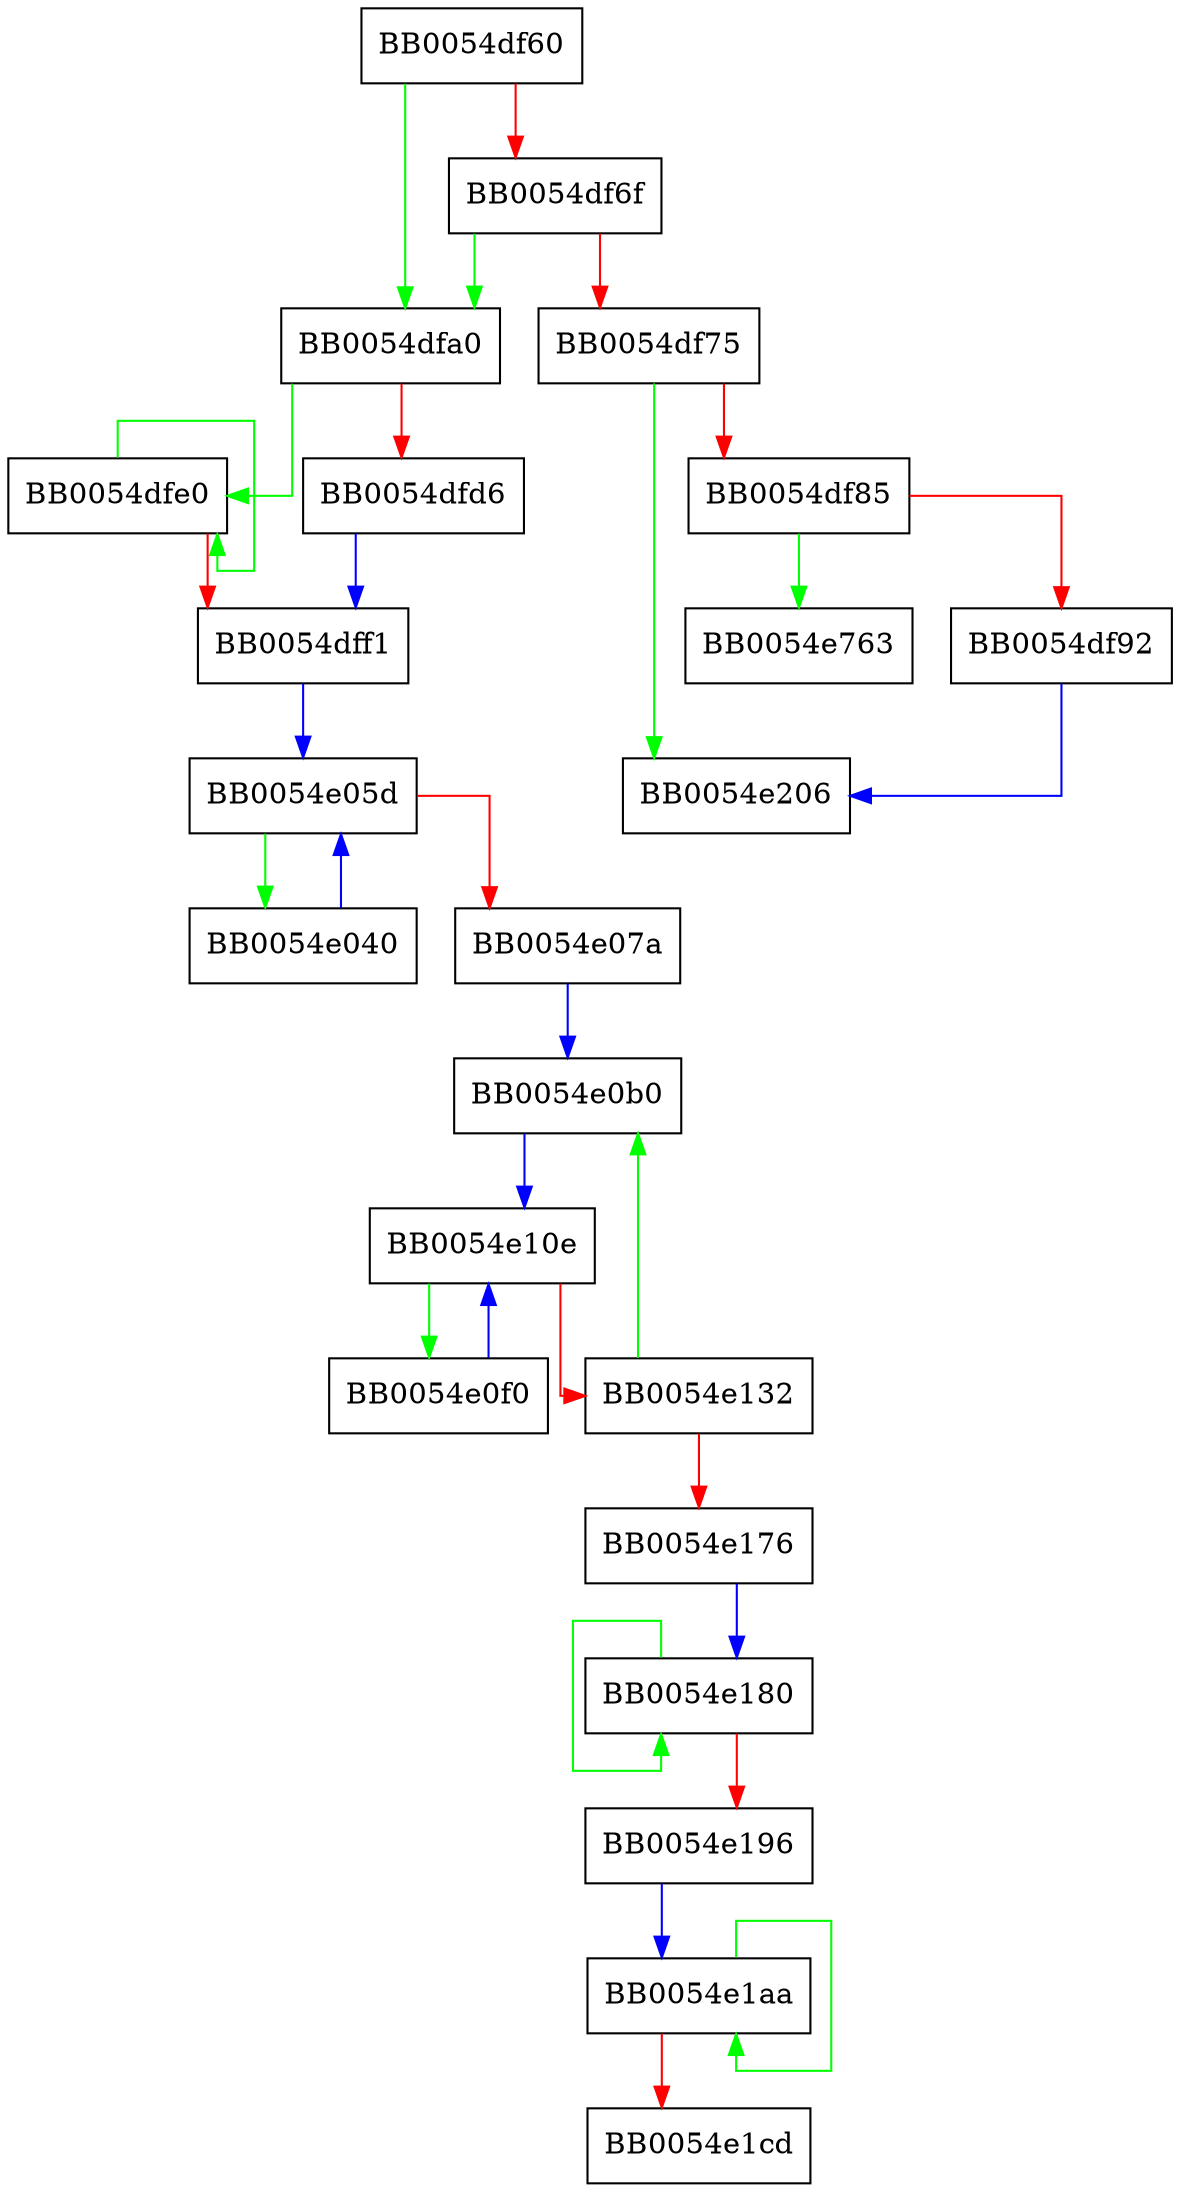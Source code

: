 digraph bn_mul_mont {
  node [shape="box"];
  graph [splines=ortho];
  BB0054df60 -> BB0054dfa0 [color="green"];
  BB0054df60 -> BB0054df6f [color="red"];
  BB0054df6f -> BB0054dfa0 [color="green"];
  BB0054df6f -> BB0054df75 [color="red"];
  BB0054df75 -> BB0054e206 [color="green"];
  BB0054df75 -> BB0054df85 [color="red"];
  BB0054df85 -> BB0054e763 [color="green"];
  BB0054df85 -> BB0054df92 [color="red"];
  BB0054df92 -> BB0054e206 [color="blue"];
  BB0054dfa0 -> BB0054dfe0 [color="green"];
  BB0054dfa0 -> BB0054dfd6 [color="red"];
  BB0054dfd6 -> BB0054dff1 [color="blue"];
  BB0054dfe0 -> BB0054dfe0 [color="green"];
  BB0054dfe0 -> BB0054dff1 [color="red"];
  BB0054dff1 -> BB0054e05d [color="blue"];
  BB0054e040 -> BB0054e05d [color="blue"];
  BB0054e05d -> BB0054e040 [color="green"];
  BB0054e05d -> BB0054e07a [color="red"];
  BB0054e07a -> BB0054e0b0 [color="blue"];
  BB0054e0b0 -> BB0054e10e [color="blue"];
  BB0054e0f0 -> BB0054e10e [color="blue"];
  BB0054e10e -> BB0054e0f0 [color="green"];
  BB0054e10e -> BB0054e132 [color="red"];
  BB0054e132 -> BB0054e0b0 [color="green"];
  BB0054e132 -> BB0054e176 [color="red"];
  BB0054e176 -> BB0054e180 [color="blue"];
  BB0054e180 -> BB0054e180 [color="green"];
  BB0054e180 -> BB0054e196 [color="red"];
  BB0054e196 -> BB0054e1aa [color="blue"];
  BB0054e1aa -> BB0054e1aa [color="green"];
  BB0054e1aa -> BB0054e1cd [color="red"];
}
